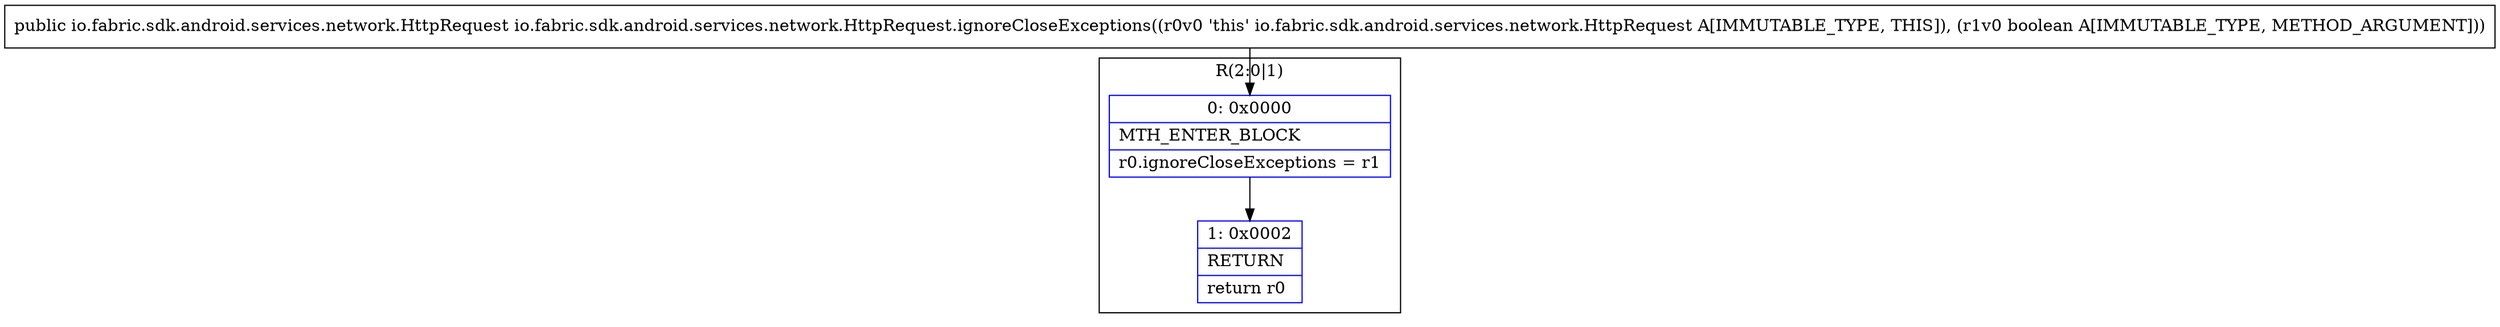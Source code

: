 digraph "CFG forio.fabric.sdk.android.services.network.HttpRequest.ignoreCloseExceptions(Z)Lio\/fabric\/sdk\/android\/services\/network\/HttpRequest;" {
subgraph cluster_Region_779304793 {
label = "R(2:0|1)";
node [shape=record,color=blue];
Node_0 [shape=record,label="{0\:\ 0x0000|MTH_ENTER_BLOCK\l|r0.ignoreCloseExceptions = r1\l}"];
Node_1 [shape=record,label="{1\:\ 0x0002|RETURN\l|return r0\l}"];
}
MethodNode[shape=record,label="{public io.fabric.sdk.android.services.network.HttpRequest io.fabric.sdk.android.services.network.HttpRequest.ignoreCloseExceptions((r0v0 'this' io.fabric.sdk.android.services.network.HttpRequest A[IMMUTABLE_TYPE, THIS]), (r1v0 boolean A[IMMUTABLE_TYPE, METHOD_ARGUMENT])) }"];
MethodNode -> Node_0;
Node_0 -> Node_1;
}

